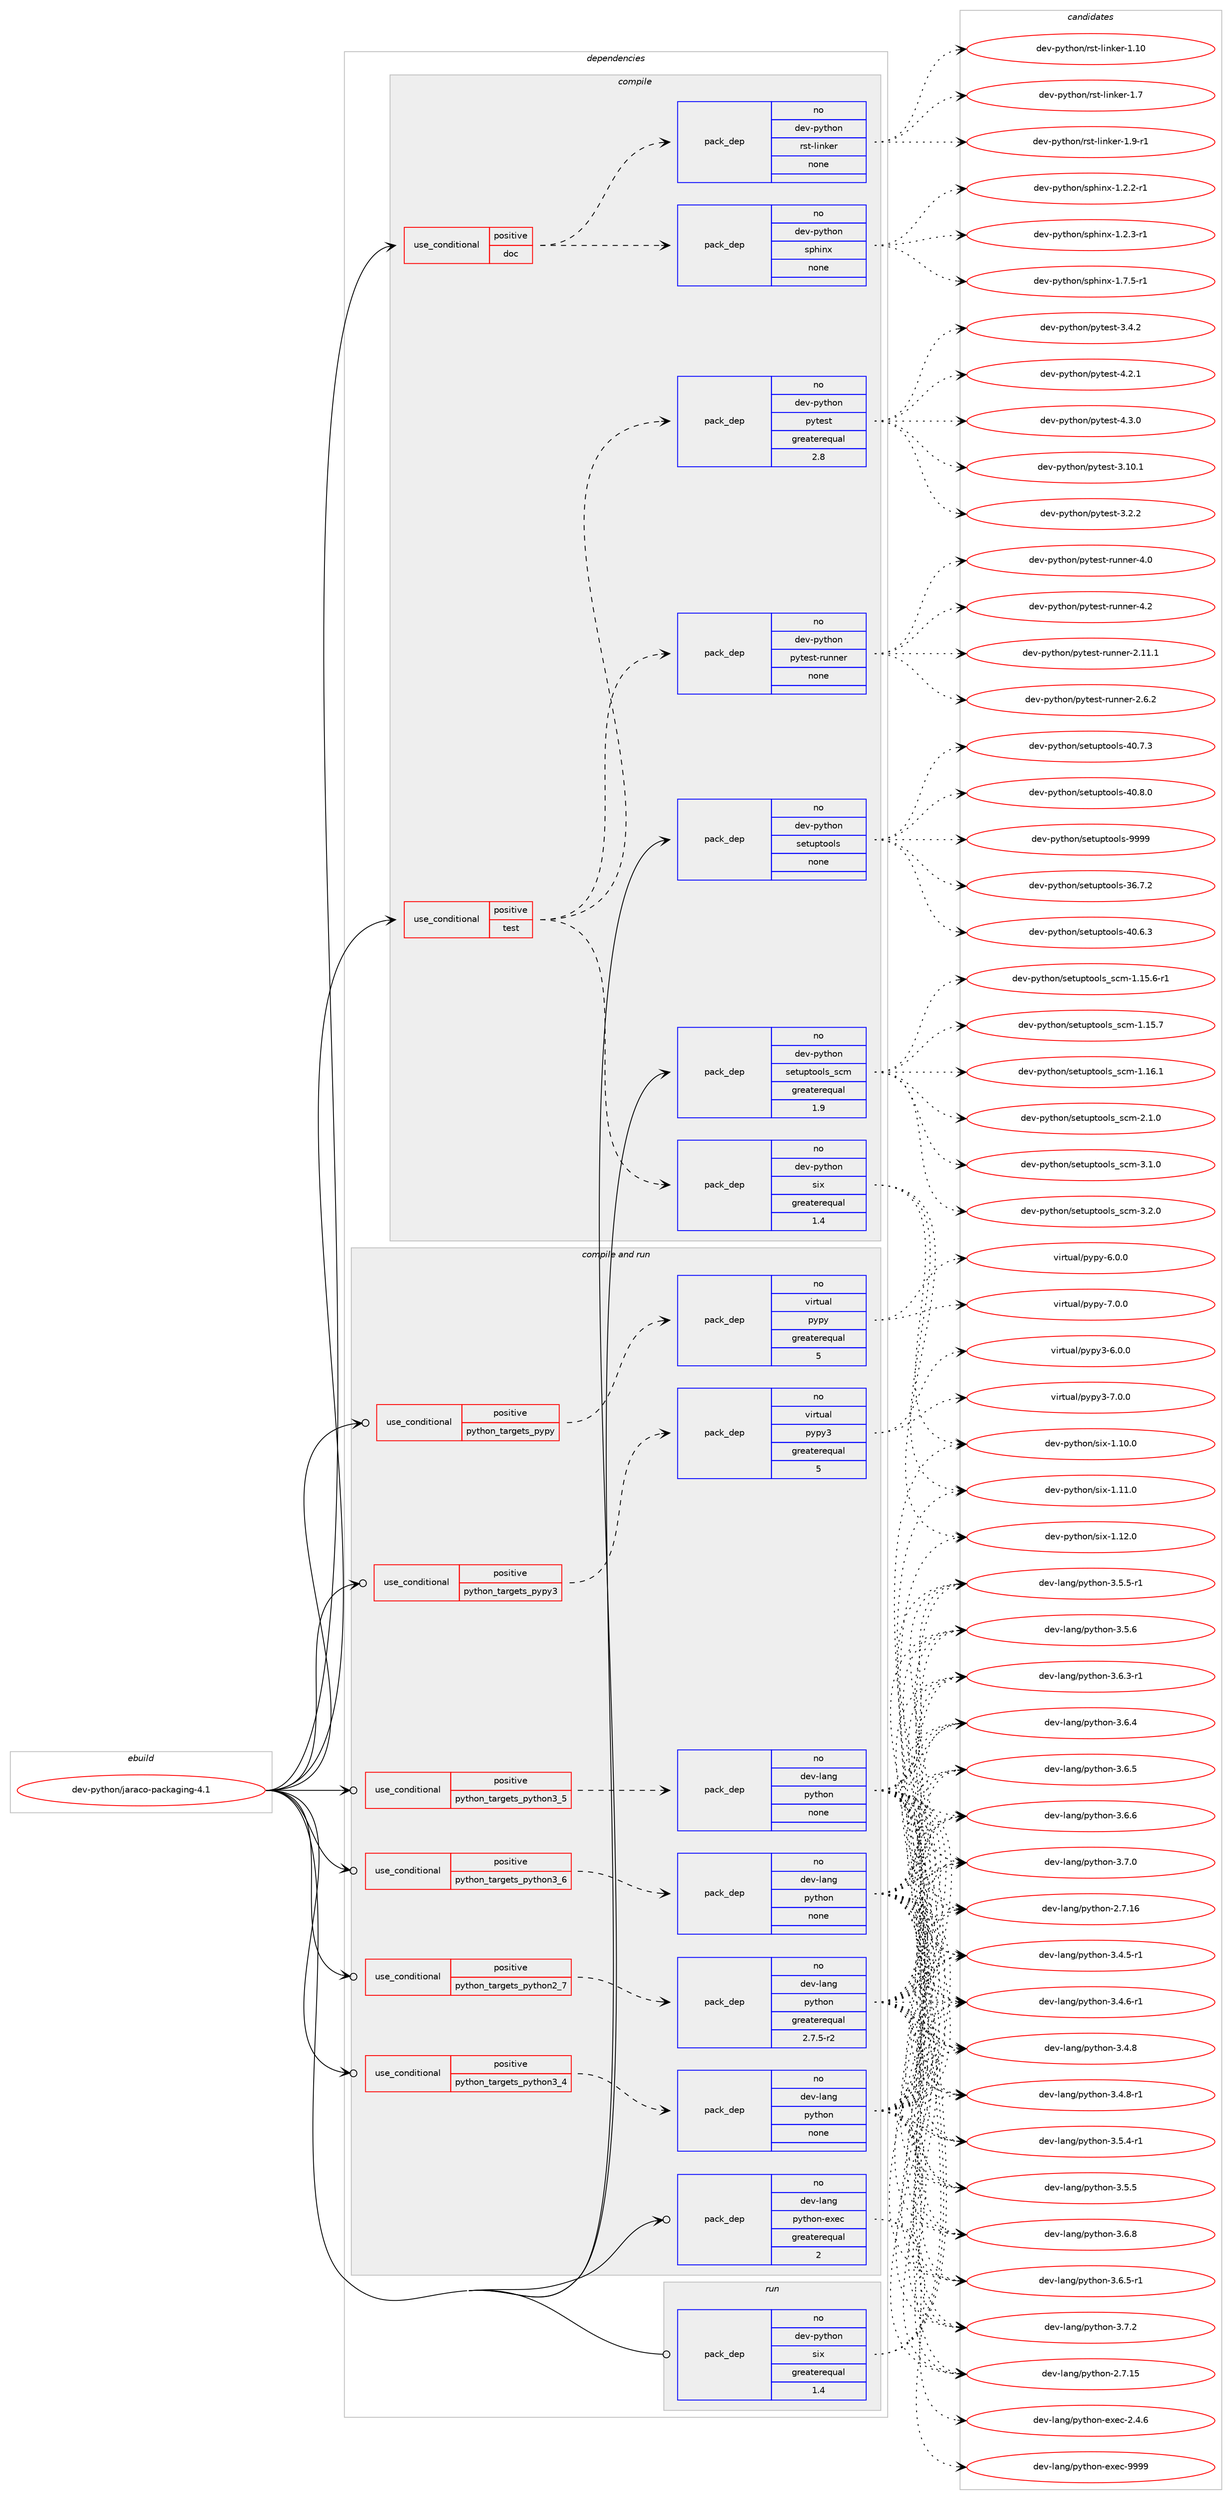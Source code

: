 digraph prolog {

# *************
# Graph options
# *************

newrank=true;
concentrate=true;
compound=true;
graph [rankdir=LR,fontname=Helvetica,fontsize=10,ranksep=1.5];#, ranksep=2.5, nodesep=0.2];
edge  [arrowhead=vee];
node  [fontname=Helvetica,fontsize=10];

# **********
# The ebuild
# **********

subgraph cluster_leftcol {
color=gray;
rank=same;
label=<<i>ebuild</i>>;
id [label="dev-python/jaraco-packaging-4.1", color=red, width=4, href="../dev-python/jaraco-packaging-4.1.svg"];
}

# ****************
# The dependencies
# ****************

subgraph cluster_midcol {
color=gray;
label=<<i>dependencies</i>>;
subgraph cluster_compile {
fillcolor="#eeeeee";
style=filled;
label=<<i>compile</i>>;
subgraph cond376150 {
dependency1414952 [label=<<TABLE BORDER="0" CELLBORDER="1" CELLSPACING="0" CELLPADDING="4"><TR><TD ROWSPAN="3" CELLPADDING="10">use_conditional</TD></TR><TR><TD>positive</TD></TR><TR><TD>doc</TD></TR></TABLE>>, shape=none, color=red];
subgraph pack1015533 {
dependency1414953 [label=<<TABLE BORDER="0" CELLBORDER="1" CELLSPACING="0" CELLPADDING="4" WIDTH="220"><TR><TD ROWSPAN="6" CELLPADDING="30">pack_dep</TD></TR><TR><TD WIDTH="110">no</TD></TR><TR><TD>dev-python</TD></TR><TR><TD>rst-linker</TD></TR><TR><TD>none</TD></TR><TR><TD></TD></TR></TABLE>>, shape=none, color=blue];
}
dependency1414952:e -> dependency1414953:w [weight=20,style="dashed",arrowhead="vee"];
subgraph pack1015534 {
dependency1414954 [label=<<TABLE BORDER="0" CELLBORDER="1" CELLSPACING="0" CELLPADDING="4" WIDTH="220"><TR><TD ROWSPAN="6" CELLPADDING="30">pack_dep</TD></TR><TR><TD WIDTH="110">no</TD></TR><TR><TD>dev-python</TD></TR><TR><TD>sphinx</TD></TR><TR><TD>none</TD></TR><TR><TD></TD></TR></TABLE>>, shape=none, color=blue];
}
dependency1414952:e -> dependency1414954:w [weight=20,style="dashed",arrowhead="vee"];
}
id:e -> dependency1414952:w [weight=20,style="solid",arrowhead="vee"];
subgraph cond376151 {
dependency1414955 [label=<<TABLE BORDER="0" CELLBORDER="1" CELLSPACING="0" CELLPADDING="4"><TR><TD ROWSPAN="3" CELLPADDING="10">use_conditional</TD></TR><TR><TD>positive</TD></TR><TR><TD>test</TD></TR></TABLE>>, shape=none, color=red];
subgraph pack1015535 {
dependency1414956 [label=<<TABLE BORDER="0" CELLBORDER="1" CELLSPACING="0" CELLPADDING="4" WIDTH="220"><TR><TD ROWSPAN="6" CELLPADDING="30">pack_dep</TD></TR><TR><TD WIDTH="110">no</TD></TR><TR><TD>dev-python</TD></TR><TR><TD>six</TD></TR><TR><TD>greaterequal</TD></TR><TR><TD>1.4</TD></TR></TABLE>>, shape=none, color=blue];
}
dependency1414955:e -> dependency1414956:w [weight=20,style="dashed",arrowhead="vee"];
subgraph pack1015536 {
dependency1414957 [label=<<TABLE BORDER="0" CELLBORDER="1" CELLSPACING="0" CELLPADDING="4" WIDTH="220"><TR><TD ROWSPAN="6" CELLPADDING="30">pack_dep</TD></TR><TR><TD WIDTH="110">no</TD></TR><TR><TD>dev-python</TD></TR><TR><TD>pytest</TD></TR><TR><TD>greaterequal</TD></TR><TR><TD>2.8</TD></TR></TABLE>>, shape=none, color=blue];
}
dependency1414955:e -> dependency1414957:w [weight=20,style="dashed",arrowhead="vee"];
subgraph pack1015537 {
dependency1414958 [label=<<TABLE BORDER="0" CELLBORDER="1" CELLSPACING="0" CELLPADDING="4" WIDTH="220"><TR><TD ROWSPAN="6" CELLPADDING="30">pack_dep</TD></TR><TR><TD WIDTH="110">no</TD></TR><TR><TD>dev-python</TD></TR><TR><TD>pytest-runner</TD></TR><TR><TD>none</TD></TR><TR><TD></TD></TR></TABLE>>, shape=none, color=blue];
}
dependency1414955:e -> dependency1414958:w [weight=20,style="dashed",arrowhead="vee"];
}
id:e -> dependency1414955:w [weight=20,style="solid",arrowhead="vee"];
subgraph pack1015538 {
dependency1414959 [label=<<TABLE BORDER="0" CELLBORDER="1" CELLSPACING="0" CELLPADDING="4" WIDTH="220"><TR><TD ROWSPAN="6" CELLPADDING="30">pack_dep</TD></TR><TR><TD WIDTH="110">no</TD></TR><TR><TD>dev-python</TD></TR><TR><TD>setuptools</TD></TR><TR><TD>none</TD></TR><TR><TD></TD></TR></TABLE>>, shape=none, color=blue];
}
id:e -> dependency1414959:w [weight=20,style="solid",arrowhead="vee"];
subgraph pack1015539 {
dependency1414960 [label=<<TABLE BORDER="0" CELLBORDER="1" CELLSPACING="0" CELLPADDING="4" WIDTH="220"><TR><TD ROWSPAN="6" CELLPADDING="30">pack_dep</TD></TR><TR><TD WIDTH="110">no</TD></TR><TR><TD>dev-python</TD></TR><TR><TD>setuptools_scm</TD></TR><TR><TD>greaterequal</TD></TR><TR><TD>1.9</TD></TR></TABLE>>, shape=none, color=blue];
}
id:e -> dependency1414960:w [weight=20,style="solid",arrowhead="vee"];
}
subgraph cluster_compileandrun {
fillcolor="#eeeeee";
style=filled;
label=<<i>compile and run</i>>;
subgraph cond376152 {
dependency1414961 [label=<<TABLE BORDER="0" CELLBORDER="1" CELLSPACING="0" CELLPADDING="4"><TR><TD ROWSPAN="3" CELLPADDING="10">use_conditional</TD></TR><TR><TD>positive</TD></TR><TR><TD>python_targets_pypy</TD></TR></TABLE>>, shape=none, color=red];
subgraph pack1015540 {
dependency1414962 [label=<<TABLE BORDER="0" CELLBORDER="1" CELLSPACING="0" CELLPADDING="4" WIDTH="220"><TR><TD ROWSPAN="6" CELLPADDING="30">pack_dep</TD></TR><TR><TD WIDTH="110">no</TD></TR><TR><TD>virtual</TD></TR><TR><TD>pypy</TD></TR><TR><TD>greaterequal</TD></TR><TR><TD>5</TD></TR></TABLE>>, shape=none, color=blue];
}
dependency1414961:e -> dependency1414962:w [weight=20,style="dashed",arrowhead="vee"];
}
id:e -> dependency1414961:w [weight=20,style="solid",arrowhead="odotvee"];
subgraph cond376153 {
dependency1414963 [label=<<TABLE BORDER="0" CELLBORDER="1" CELLSPACING="0" CELLPADDING="4"><TR><TD ROWSPAN="3" CELLPADDING="10">use_conditional</TD></TR><TR><TD>positive</TD></TR><TR><TD>python_targets_pypy3</TD></TR></TABLE>>, shape=none, color=red];
subgraph pack1015541 {
dependency1414964 [label=<<TABLE BORDER="0" CELLBORDER="1" CELLSPACING="0" CELLPADDING="4" WIDTH="220"><TR><TD ROWSPAN="6" CELLPADDING="30">pack_dep</TD></TR><TR><TD WIDTH="110">no</TD></TR><TR><TD>virtual</TD></TR><TR><TD>pypy3</TD></TR><TR><TD>greaterequal</TD></TR><TR><TD>5</TD></TR></TABLE>>, shape=none, color=blue];
}
dependency1414963:e -> dependency1414964:w [weight=20,style="dashed",arrowhead="vee"];
}
id:e -> dependency1414963:w [weight=20,style="solid",arrowhead="odotvee"];
subgraph cond376154 {
dependency1414965 [label=<<TABLE BORDER="0" CELLBORDER="1" CELLSPACING="0" CELLPADDING="4"><TR><TD ROWSPAN="3" CELLPADDING="10">use_conditional</TD></TR><TR><TD>positive</TD></TR><TR><TD>python_targets_python2_7</TD></TR></TABLE>>, shape=none, color=red];
subgraph pack1015542 {
dependency1414966 [label=<<TABLE BORDER="0" CELLBORDER="1" CELLSPACING="0" CELLPADDING="4" WIDTH="220"><TR><TD ROWSPAN="6" CELLPADDING="30">pack_dep</TD></TR><TR><TD WIDTH="110">no</TD></TR><TR><TD>dev-lang</TD></TR><TR><TD>python</TD></TR><TR><TD>greaterequal</TD></TR><TR><TD>2.7.5-r2</TD></TR></TABLE>>, shape=none, color=blue];
}
dependency1414965:e -> dependency1414966:w [weight=20,style="dashed",arrowhead="vee"];
}
id:e -> dependency1414965:w [weight=20,style="solid",arrowhead="odotvee"];
subgraph cond376155 {
dependency1414967 [label=<<TABLE BORDER="0" CELLBORDER="1" CELLSPACING="0" CELLPADDING="4"><TR><TD ROWSPAN="3" CELLPADDING="10">use_conditional</TD></TR><TR><TD>positive</TD></TR><TR><TD>python_targets_python3_4</TD></TR></TABLE>>, shape=none, color=red];
subgraph pack1015543 {
dependency1414968 [label=<<TABLE BORDER="0" CELLBORDER="1" CELLSPACING="0" CELLPADDING="4" WIDTH="220"><TR><TD ROWSPAN="6" CELLPADDING="30">pack_dep</TD></TR><TR><TD WIDTH="110">no</TD></TR><TR><TD>dev-lang</TD></TR><TR><TD>python</TD></TR><TR><TD>none</TD></TR><TR><TD></TD></TR></TABLE>>, shape=none, color=blue];
}
dependency1414967:e -> dependency1414968:w [weight=20,style="dashed",arrowhead="vee"];
}
id:e -> dependency1414967:w [weight=20,style="solid",arrowhead="odotvee"];
subgraph cond376156 {
dependency1414969 [label=<<TABLE BORDER="0" CELLBORDER="1" CELLSPACING="0" CELLPADDING="4"><TR><TD ROWSPAN="3" CELLPADDING="10">use_conditional</TD></TR><TR><TD>positive</TD></TR><TR><TD>python_targets_python3_5</TD></TR></TABLE>>, shape=none, color=red];
subgraph pack1015544 {
dependency1414970 [label=<<TABLE BORDER="0" CELLBORDER="1" CELLSPACING="0" CELLPADDING="4" WIDTH="220"><TR><TD ROWSPAN="6" CELLPADDING="30">pack_dep</TD></TR><TR><TD WIDTH="110">no</TD></TR><TR><TD>dev-lang</TD></TR><TR><TD>python</TD></TR><TR><TD>none</TD></TR><TR><TD></TD></TR></TABLE>>, shape=none, color=blue];
}
dependency1414969:e -> dependency1414970:w [weight=20,style="dashed",arrowhead="vee"];
}
id:e -> dependency1414969:w [weight=20,style="solid",arrowhead="odotvee"];
subgraph cond376157 {
dependency1414971 [label=<<TABLE BORDER="0" CELLBORDER="1" CELLSPACING="0" CELLPADDING="4"><TR><TD ROWSPAN="3" CELLPADDING="10">use_conditional</TD></TR><TR><TD>positive</TD></TR><TR><TD>python_targets_python3_6</TD></TR></TABLE>>, shape=none, color=red];
subgraph pack1015545 {
dependency1414972 [label=<<TABLE BORDER="0" CELLBORDER="1" CELLSPACING="0" CELLPADDING="4" WIDTH="220"><TR><TD ROWSPAN="6" CELLPADDING="30">pack_dep</TD></TR><TR><TD WIDTH="110">no</TD></TR><TR><TD>dev-lang</TD></TR><TR><TD>python</TD></TR><TR><TD>none</TD></TR><TR><TD></TD></TR></TABLE>>, shape=none, color=blue];
}
dependency1414971:e -> dependency1414972:w [weight=20,style="dashed",arrowhead="vee"];
}
id:e -> dependency1414971:w [weight=20,style="solid",arrowhead="odotvee"];
subgraph pack1015546 {
dependency1414973 [label=<<TABLE BORDER="0" CELLBORDER="1" CELLSPACING="0" CELLPADDING="4" WIDTH="220"><TR><TD ROWSPAN="6" CELLPADDING="30">pack_dep</TD></TR><TR><TD WIDTH="110">no</TD></TR><TR><TD>dev-lang</TD></TR><TR><TD>python-exec</TD></TR><TR><TD>greaterequal</TD></TR><TR><TD>2</TD></TR></TABLE>>, shape=none, color=blue];
}
id:e -> dependency1414973:w [weight=20,style="solid",arrowhead="odotvee"];
}
subgraph cluster_run {
fillcolor="#eeeeee";
style=filled;
label=<<i>run</i>>;
subgraph pack1015547 {
dependency1414974 [label=<<TABLE BORDER="0" CELLBORDER="1" CELLSPACING="0" CELLPADDING="4" WIDTH="220"><TR><TD ROWSPAN="6" CELLPADDING="30">pack_dep</TD></TR><TR><TD WIDTH="110">no</TD></TR><TR><TD>dev-python</TD></TR><TR><TD>six</TD></TR><TR><TD>greaterequal</TD></TR><TR><TD>1.4</TD></TR></TABLE>>, shape=none, color=blue];
}
id:e -> dependency1414974:w [weight=20,style="solid",arrowhead="odot"];
}
}

# **************
# The candidates
# **************

subgraph cluster_choices {
rank=same;
color=gray;
label=<<i>candidates</i>>;

subgraph choice1015533 {
color=black;
nodesep=1;
choice1001011184511212111610411111047114115116451081051101071011144549464948 [label="dev-python/rst-linker-1.10", color=red, width=4,href="../dev-python/rst-linker-1.10.svg"];
choice10010111845112121116104111110471141151164510810511010710111445494655 [label="dev-python/rst-linker-1.7", color=red, width=4,href="../dev-python/rst-linker-1.7.svg"];
choice100101118451121211161041111104711411511645108105110107101114454946574511449 [label="dev-python/rst-linker-1.9-r1", color=red, width=4,href="../dev-python/rst-linker-1.9-r1.svg"];
dependency1414953:e -> choice1001011184511212111610411111047114115116451081051101071011144549464948:w [style=dotted,weight="100"];
dependency1414953:e -> choice10010111845112121116104111110471141151164510810511010710111445494655:w [style=dotted,weight="100"];
dependency1414953:e -> choice100101118451121211161041111104711411511645108105110107101114454946574511449:w [style=dotted,weight="100"];
}
subgraph choice1015534 {
color=black;
nodesep=1;
choice10010111845112121116104111110471151121041051101204549465046504511449 [label="dev-python/sphinx-1.2.2-r1", color=red, width=4,href="../dev-python/sphinx-1.2.2-r1.svg"];
choice10010111845112121116104111110471151121041051101204549465046514511449 [label="dev-python/sphinx-1.2.3-r1", color=red, width=4,href="../dev-python/sphinx-1.2.3-r1.svg"];
choice10010111845112121116104111110471151121041051101204549465546534511449 [label="dev-python/sphinx-1.7.5-r1", color=red, width=4,href="../dev-python/sphinx-1.7.5-r1.svg"];
dependency1414954:e -> choice10010111845112121116104111110471151121041051101204549465046504511449:w [style=dotted,weight="100"];
dependency1414954:e -> choice10010111845112121116104111110471151121041051101204549465046514511449:w [style=dotted,weight="100"];
dependency1414954:e -> choice10010111845112121116104111110471151121041051101204549465546534511449:w [style=dotted,weight="100"];
}
subgraph choice1015535 {
color=black;
nodesep=1;
choice100101118451121211161041111104711510512045494649484648 [label="dev-python/six-1.10.0", color=red, width=4,href="../dev-python/six-1.10.0.svg"];
choice100101118451121211161041111104711510512045494649494648 [label="dev-python/six-1.11.0", color=red, width=4,href="../dev-python/six-1.11.0.svg"];
choice100101118451121211161041111104711510512045494649504648 [label="dev-python/six-1.12.0", color=red, width=4,href="../dev-python/six-1.12.0.svg"];
dependency1414956:e -> choice100101118451121211161041111104711510512045494649484648:w [style=dotted,weight="100"];
dependency1414956:e -> choice100101118451121211161041111104711510512045494649494648:w [style=dotted,weight="100"];
dependency1414956:e -> choice100101118451121211161041111104711510512045494649504648:w [style=dotted,weight="100"];
}
subgraph choice1015536 {
color=black;
nodesep=1;
choice100101118451121211161041111104711212111610111511645514649484649 [label="dev-python/pytest-3.10.1", color=red, width=4,href="../dev-python/pytest-3.10.1.svg"];
choice1001011184511212111610411111047112121116101115116455146504650 [label="dev-python/pytest-3.2.2", color=red, width=4,href="../dev-python/pytest-3.2.2.svg"];
choice1001011184511212111610411111047112121116101115116455146524650 [label="dev-python/pytest-3.4.2", color=red, width=4,href="../dev-python/pytest-3.4.2.svg"];
choice1001011184511212111610411111047112121116101115116455246504649 [label="dev-python/pytest-4.2.1", color=red, width=4,href="../dev-python/pytest-4.2.1.svg"];
choice1001011184511212111610411111047112121116101115116455246514648 [label="dev-python/pytest-4.3.0", color=red, width=4,href="../dev-python/pytest-4.3.0.svg"];
dependency1414957:e -> choice100101118451121211161041111104711212111610111511645514649484649:w [style=dotted,weight="100"];
dependency1414957:e -> choice1001011184511212111610411111047112121116101115116455146504650:w [style=dotted,weight="100"];
dependency1414957:e -> choice1001011184511212111610411111047112121116101115116455146524650:w [style=dotted,weight="100"];
dependency1414957:e -> choice1001011184511212111610411111047112121116101115116455246504649:w [style=dotted,weight="100"];
dependency1414957:e -> choice1001011184511212111610411111047112121116101115116455246514648:w [style=dotted,weight="100"];
}
subgraph choice1015537 {
color=black;
nodesep=1;
choice10010111845112121116104111110471121211161011151164511411711011010111445504649494649 [label="dev-python/pytest-runner-2.11.1", color=red, width=4,href="../dev-python/pytest-runner-2.11.1.svg"];
choice100101118451121211161041111104711212111610111511645114117110110101114455046544650 [label="dev-python/pytest-runner-2.6.2", color=red, width=4,href="../dev-python/pytest-runner-2.6.2.svg"];
choice10010111845112121116104111110471121211161011151164511411711011010111445524648 [label="dev-python/pytest-runner-4.0", color=red, width=4,href="../dev-python/pytest-runner-4.0.svg"];
choice10010111845112121116104111110471121211161011151164511411711011010111445524650 [label="dev-python/pytest-runner-4.2", color=red, width=4,href="../dev-python/pytest-runner-4.2.svg"];
dependency1414958:e -> choice10010111845112121116104111110471121211161011151164511411711011010111445504649494649:w [style=dotted,weight="100"];
dependency1414958:e -> choice100101118451121211161041111104711212111610111511645114117110110101114455046544650:w [style=dotted,weight="100"];
dependency1414958:e -> choice10010111845112121116104111110471121211161011151164511411711011010111445524648:w [style=dotted,weight="100"];
dependency1414958:e -> choice10010111845112121116104111110471121211161011151164511411711011010111445524650:w [style=dotted,weight="100"];
}
subgraph choice1015538 {
color=black;
nodesep=1;
choice100101118451121211161041111104711510111611711211611111110811545515446554650 [label="dev-python/setuptools-36.7.2", color=red, width=4,href="../dev-python/setuptools-36.7.2.svg"];
choice100101118451121211161041111104711510111611711211611111110811545524846544651 [label="dev-python/setuptools-40.6.3", color=red, width=4,href="../dev-python/setuptools-40.6.3.svg"];
choice100101118451121211161041111104711510111611711211611111110811545524846554651 [label="dev-python/setuptools-40.7.3", color=red, width=4,href="../dev-python/setuptools-40.7.3.svg"];
choice100101118451121211161041111104711510111611711211611111110811545524846564648 [label="dev-python/setuptools-40.8.0", color=red, width=4,href="../dev-python/setuptools-40.8.0.svg"];
choice10010111845112121116104111110471151011161171121161111111081154557575757 [label="dev-python/setuptools-9999", color=red, width=4,href="../dev-python/setuptools-9999.svg"];
dependency1414959:e -> choice100101118451121211161041111104711510111611711211611111110811545515446554650:w [style=dotted,weight="100"];
dependency1414959:e -> choice100101118451121211161041111104711510111611711211611111110811545524846544651:w [style=dotted,weight="100"];
dependency1414959:e -> choice100101118451121211161041111104711510111611711211611111110811545524846554651:w [style=dotted,weight="100"];
dependency1414959:e -> choice100101118451121211161041111104711510111611711211611111110811545524846564648:w [style=dotted,weight="100"];
dependency1414959:e -> choice10010111845112121116104111110471151011161171121161111111081154557575757:w [style=dotted,weight="100"];
}
subgraph choice1015539 {
color=black;
nodesep=1;
choice10010111845112121116104111110471151011161171121161111111081159511599109454946495346544511449 [label="dev-python/setuptools_scm-1.15.6-r1", color=red, width=4,href="../dev-python/setuptools_scm-1.15.6-r1.svg"];
choice1001011184511212111610411111047115101116117112116111111108115951159910945494649534655 [label="dev-python/setuptools_scm-1.15.7", color=red, width=4,href="../dev-python/setuptools_scm-1.15.7.svg"];
choice1001011184511212111610411111047115101116117112116111111108115951159910945494649544649 [label="dev-python/setuptools_scm-1.16.1", color=red, width=4,href="../dev-python/setuptools_scm-1.16.1.svg"];
choice10010111845112121116104111110471151011161171121161111111081159511599109455046494648 [label="dev-python/setuptools_scm-2.1.0", color=red, width=4,href="../dev-python/setuptools_scm-2.1.0.svg"];
choice10010111845112121116104111110471151011161171121161111111081159511599109455146494648 [label="dev-python/setuptools_scm-3.1.0", color=red, width=4,href="../dev-python/setuptools_scm-3.1.0.svg"];
choice10010111845112121116104111110471151011161171121161111111081159511599109455146504648 [label="dev-python/setuptools_scm-3.2.0", color=red, width=4,href="../dev-python/setuptools_scm-3.2.0.svg"];
dependency1414960:e -> choice10010111845112121116104111110471151011161171121161111111081159511599109454946495346544511449:w [style=dotted,weight="100"];
dependency1414960:e -> choice1001011184511212111610411111047115101116117112116111111108115951159910945494649534655:w [style=dotted,weight="100"];
dependency1414960:e -> choice1001011184511212111610411111047115101116117112116111111108115951159910945494649544649:w [style=dotted,weight="100"];
dependency1414960:e -> choice10010111845112121116104111110471151011161171121161111111081159511599109455046494648:w [style=dotted,weight="100"];
dependency1414960:e -> choice10010111845112121116104111110471151011161171121161111111081159511599109455146494648:w [style=dotted,weight="100"];
dependency1414960:e -> choice10010111845112121116104111110471151011161171121161111111081159511599109455146504648:w [style=dotted,weight="100"];
}
subgraph choice1015540 {
color=black;
nodesep=1;
choice1181051141161179710847112121112121455446484648 [label="virtual/pypy-6.0.0", color=red, width=4,href="../virtual/pypy-6.0.0.svg"];
choice1181051141161179710847112121112121455546484648 [label="virtual/pypy-7.0.0", color=red, width=4,href="../virtual/pypy-7.0.0.svg"];
dependency1414962:e -> choice1181051141161179710847112121112121455446484648:w [style=dotted,weight="100"];
dependency1414962:e -> choice1181051141161179710847112121112121455546484648:w [style=dotted,weight="100"];
}
subgraph choice1015541 {
color=black;
nodesep=1;
choice118105114116117971084711212111212151455446484648 [label="virtual/pypy3-6.0.0", color=red, width=4,href="../virtual/pypy3-6.0.0.svg"];
choice118105114116117971084711212111212151455546484648 [label="virtual/pypy3-7.0.0", color=red, width=4,href="../virtual/pypy3-7.0.0.svg"];
dependency1414964:e -> choice118105114116117971084711212111212151455446484648:w [style=dotted,weight="100"];
dependency1414964:e -> choice118105114116117971084711212111212151455546484648:w [style=dotted,weight="100"];
}
subgraph choice1015542 {
color=black;
nodesep=1;
choice10010111845108971101034711212111610411111045504655464953 [label="dev-lang/python-2.7.15", color=red, width=4,href="../dev-lang/python-2.7.15.svg"];
choice10010111845108971101034711212111610411111045504655464954 [label="dev-lang/python-2.7.16", color=red, width=4,href="../dev-lang/python-2.7.16.svg"];
choice1001011184510897110103471121211161041111104551465246534511449 [label="dev-lang/python-3.4.5-r1", color=red, width=4,href="../dev-lang/python-3.4.5-r1.svg"];
choice1001011184510897110103471121211161041111104551465246544511449 [label="dev-lang/python-3.4.6-r1", color=red, width=4,href="../dev-lang/python-3.4.6-r1.svg"];
choice100101118451089711010347112121116104111110455146524656 [label="dev-lang/python-3.4.8", color=red, width=4,href="../dev-lang/python-3.4.8.svg"];
choice1001011184510897110103471121211161041111104551465246564511449 [label="dev-lang/python-3.4.8-r1", color=red, width=4,href="../dev-lang/python-3.4.8-r1.svg"];
choice1001011184510897110103471121211161041111104551465346524511449 [label="dev-lang/python-3.5.4-r1", color=red, width=4,href="../dev-lang/python-3.5.4-r1.svg"];
choice100101118451089711010347112121116104111110455146534653 [label="dev-lang/python-3.5.5", color=red, width=4,href="../dev-lang/python-3.5.5.svg"];
choice1001011184510897110103471121211161041111104551465346534511449 [label="dev-lang/python-3.5.5-r1", color=red, width=4,href="../dev-lang/python-3.5.5-r1.svg"];
choice100101118451089711010347112121116104111110455146534654 [label="dev-lang/python-3.5.6", color=red, width=4,href="../dev-lang/python-3.5.6.svg"];
choice1001011184510897110103471121211161041111104551465446514511449 [label="dev-lang/python-3.6.3-r1", color=red, width=4,href="../dev-lang/python-3.6.3-r1.svg"];
choice100101118451089711010347112121116104111110455146544652 [label="dev-lang/python-3.6.4", color=red, width=4,href="../dev-lang/python-3.6.4.svg"];
choice100101118451089711010347112121116104111110455146544653 [label="dev-lang/python-3.6.5", color=red, width=4,href="../dev-lang/python-3.6.5.svg"];
choice1001011184510897110103471121211161041111104551465446534511449 [label="dev-lang/python-3.6.5-r1", color=red, width=4,href="../dev-lang/python-3.6.5-r1.svg"];
choice100101118451089711010347112121116104111110455146544654 [label="dev-lang/python-3.6.6", color=red, width=4,href="../dev-lang/python-3.6.6.svg"];
choice100101118451089711010347112121116104111110455146544656 [label="dev-lang/python-3.6.8", color=red, width=4,href="../dev-lang/python-3.6.8.svg"];
choice100101118451089711010347112121116104111110455146554648 [label="dev-lang/python-3.7.0", color=red, width=4,href="../dev-lang/python-3.7.0.svg"];
choice100101118451089711010347112121116104111110455146554650 [label="dev-lang/python-3.7.2", color=red, width=4,href="../dev-lang/python-3.7.2.svg"];
dependency1414966:e -> choice10010111845108971101034711212111610411111045504655464953:w [style=dotted,weight="100"];
dependency1414966:e -> choice10010111845108971101034711212111610411111045504655464954:w [style=dotted,weight="100"];
dependency1414966:e -> choice1001011184510897110103471121211161041111104551465246534511449:w [style=dotted,weight="100"];
dependency1414966:e -> choice1001011184510897110103471121211161041111104551465246544511449:w [style=dotted,weight="100"];
dependency1414966:e -> choice100101118451089711010347112121116104111110455146524656:w [style=dotted,weight="100"];
dependency1414966:e -> choice1001011184510897110103471121211161041111104551465246564511449:w [style=dotted,weight="100"];
dependency1414966:e -> choice1001011184510897110103471121211161041111104551465346524511449:w [style=dotted,weight="100"];
dependency1414966:e -> choice100101118451089711010347112121116104111110455146534653:w [style=dotted,weight="100"];
dependency1414966:e -> choice1001011184510897110103471121211161041111104551465346534511449:w [style=dotted,weight="100"];
dependency1414966:e -> choice100101118451089711010347112121116104111110455146534654:w [style=dotted,weight="100"];
dependency1414966:e -> choice1001011184510897110103471121211161041111104551465446514511449:w [style=dotted,weight="100"];
dependency1414966:e -> choice100101118451089711010347112121116104111110455146544652:w [style=dotted,weight="100"];
dependency1414966:e -> choice100101118451089711010347112121116104111110455146544653:w [style=dotted,weight="100"];
dependency1414966:e -> choice1001011184510897110103471121211161041111104551465446534511449:w [style=dotted,weight="100"];
dependency1414966:e -> choice100101118451089711010347112121116104111110455146544654:w [style=dotted,weight="100"];
dependency1414966:e -> choice100101118451089711010347112121116104111110455146544656:w [style=dotted,weight="100"];
dependency1414966:e -> choice100101118451089711010347112121116104111110455146554648:w [style=dotted,weight="100"];
dependency1414966:e -> choice100101118451089711010347112121116104111110455146554650:w [style=dotted,weight="100"];
}
subgraph choice1015543 {
color=black;
nodesep=1;
choice10010111845108971101034711212111610411111045504655464953 [label="dev-lang/python-2.7.15", color=red, width=4,href="../dev-lang/python-2.7.15.svg"];
choice10010111845108971101034711212111610411111045504655464954 [label="dev-lang/python-2.7.16", color=red, width=4,href="../dev-lang/python-2.7.16.svg"];
choice1001011184510897110103471121211161041111104551465246534511449 [label="dev-lang/python-3.4.5-r1", color=red, width=4,href="../dev-lang/python-3.4.5-r1.svg"];
choice1001011184510897110103471121211161041111104551465246544511449 [label="dev-lang/python-3.4.6-r1", color=red, width=4,href="../dev-lang/python-3.4.6-r1.svg"];
choice100101118451089711010347112121116104111110455146524656 [label="dev-lang/python-3.4.8", color=red, width=4,href="../dev-lang/python-3.4.8.svg"];
choice1001011184510897110103471121211161041111104551465246564511449 [label="dev-lang/python-3.4.8-r1", color=red, width=4,href="../dev-lang/python-3.4.8-r1.svg"];
choice1001011184510897110103471121211161041111104551465346524511449 [label="dev-lang/python-3.5.4-r1", color=red, width=4,href="../dev-lang/python-3.5.4-r1.svg"];
choice100101118451089711010347112121116104111110455146534653 [label="dev-lang/python-3.5.5", color=red, width=4,href="../dev-lang/python-3.5.5.svg"];
choice1001011184510897110103471121211161041111104551465346534511449 [label="dev-lang/python-3.5.5-r1", color=red, width=4,href="../dev-lang/python-3.5.5-r1.svg"];
choice100101118451089711010347112121116104111110455146534654 [label="dev-lang/python-3.5.6", color=red, width=4,href="../dev-lang/python-3.5.6.svg"];
choice1001011184510897110103471121211161041111104551465446514511449 [label="dev-lang/python-3.6.3-r1", color=red, width=4,href="../dev-lang/python-3.6.3-r1.svg"];
choice100101118451089711010347112121116104111110455146544652 [label="dev-lang/python-3.6.4", color=red, width=4,href="../dev-lang/python-3.6.4.svg"];
choice100101118451089711010347112121116104111110455146544653 [label="dev-lang/python-3.6.5", color=red, width=4,href="../dev-lang/python-3.6.5.svg"];
choice1001011184510897110103471121211161041111104551465446534511449 [label="dev-lang/python-3.6.5-r1", color=red, width=4,href="../dev-lang/python-3.6.5-r1.svg"];
choice100101118451089711010347112121116104111110455146544654 [label="dev-lang/python-3.6.6", color=red, width=4,href="../dev-lang/python-3.6.6.svg"];
choice100101118451089711010347112121116104111110455146544656 [label="dev-lang/python-3.6.8", color=red, width=4,href="../dev-lang/python-3.6.8.svg"];
choice100101118451089711010347112121116104111110455146554648 [label="dev-lang/python-3.7.0", color=red, width=4,href="../dev-lang/python-3.7.0.svg"];
choice100101118451089711010347112121116104111110455146554650 [label="dev-lang/python-3.7.2", color=red, width=4,href="../dev-lang/python-3.7.2.svg"];
dependency1414968:e -> choice10010111845108971101034711212111610411111045504655464953:w [style=dotted,weight="100"];
dependency1414968:e -> choice10010111845108971101034711212111610411111045504655464954:w [style=dotted,weight="100"];
dependency1414968:e -> choice1001011184510897110103471121211161041111104551465246534511449:w [style=dotted,weight="100"];
dependency1414968:e -> choice1001011184510897110103471121211161041111104551465246544511449:w [style=dotted,weight="100"];
dependency1414968:e -> choice100101118451089711010347112121116104111110455146524656:w [style=dotted,weight="100"];
dependency1414968:e -> choice1001011184510897110103471121211161041111104551465246564511449:w [style=dotted,weight="100"];
dependency1414968:e -> choice1001011184510897110103471121211161041111104551465346524511449:w [style=dotted,weight="100"];
dependency1414968:e -> choice100101118451089711010347112121116104111110455146534653:w [style=dotted,weight="100"];
dependency1414968:e -> choice1001011184510897110103471121211161041111104551465346534511449:w [style=dotted,weight="100"];
dependency1414968:e -> choice100101118451089711010347112121116104111110455146534654:w [style=dotted,weight="100"];
dependency1414968:e -> choice1001011184510897110103471121211161041111104551465446514511449:w [style=dotted,weight="100"];
dependency1414968:e -> choice100101118451089711010347112121116104111110455146544652:w [style=dotted,weight="100"];
dependency1414968:e -> choice100101118451089711010347112121116104111110455146544653:w [style=dotted,weight="100"];
dependency1414968:e -> choice1001011184510897110103471121211161041111104551465446534511449:w [style=dotted,weight="100"];
dependency1414968:e -> choice100101118451089711010347112121116104111110455146544654:w [style=dotted,weight="100"];
dependency1414968:e -> choice100101118451089711010347112121116104111110455146544656:w [style=dotted,weight="100"];
dependency1414968:e -> choice100101118451089711010347112121116104111110455146554648:w [style=dotted,weight="100"];
dependency1414968:e -> choice100101118451089711010347112121116104111110455146554650:w [style=dotted,weight="100"];
}
subgraph choice1015544 {
color=black;
nodesep=1;
choice10010111845108971101034711212111610411111045504655464953 [label="dev-lang/python-2.7.15", color=red, width=4,href="../dev-lang/python-2.7.15.svg"];
choice10010111845108971101034711212111610411111045504655464954 [label="dev-lang/python-2.7.16", color=red, width=4,href="../dev-lang/python-2.7.16.svg"];
choice1001011184510897110103471121211161041111104551465246534511449 [label="dev-lang/python-3.4.5-r1", color=red, width=4,href="../dev-lang/python-3.4.5-r1.svg"];
choice1001011184510897110103471121211161041111104551465246544511449 [label="dev-lang/python-3.4.6-r1", color=red, width=4,href="../dev-lang/python-3.4.6-r1.svg"];
choice100101118451089711010347112121116104111110455146524656 [label="dev-lang/python-3.4.8", color=red, width=4,href="../dev-lang/python-3.4.8.svg"];
choice1001011184510897110103471121211161041111104551465246564511449 [label="dev-lang/python-3.4.8-r1", color=red, width=4,href="../dev-lang/python-3.4.8-r1.svg"];
choice1001011184510897110103471121211161041111104551465346524511449 [label="dev-lang/python-3.5.4-r1", color=red, width=4,href="../dev-lang/python-3.5.4-r1.svg"];
choice100101118451089711010347112121116104111110455146534653 [label="dev-lang/python-3.5.5", color=red, width=4,href="../dev-lang/python-3.5.5.svg"];
choice1001011184510897110103471121211161041111104551465346534511449 [label="dev-lang/python-3.5.5-r1", color=red, width=4,href="../dev-lang/python-3.5.5-r1.svg"];
choice100101118451089711010347112121116104111110455146534654 [label="dev-lang/python-3.5.6", color=red, width=4,href="../dev-lang/python-3.5.6.svg"];
choice1001011184510897110103471121211161041111104551465446514511449 [label="dev-lang/python-3.6.3-r1", color=red, width=4,href="../dev-lang/python-3.6.3-r1.svg"];
choice100101118451089711010347112121116104111110455146544652 [label="dev-lang/python-3.6.4", color=red, width=4,href="../dev-lang/python-3.6.4.svg"];
choice100101118451089711010347112121116104111110455146544653 [label="dev-lang/python-3.6.5", color=red, width=4,href="../dev-lang/python-3.6.5.svg"];
choice1001011184510897110103471121211161041111104551465446534511449 [label="dev-lang/python-3.6.5-r1", color=red, width=4,href="../dev-lang/python-3.6.5-r1.svg"];
choice100101118451089711010347112121116104111110455146544654 [label="dev-lang/python-3.6.6", color=red, width=4,href="../dev-lang/python-3.6.6.svg"];
choice100101118451089711010347112121116104111110455146544656 [label="dev-lang/python-3.6.8", color=red, width=4,href="../dev-lang/python-3.6.8.svg"];
choice100101118451089711010347112121116104111110455146554648 [label="dev-lang/python-3.7.0", color=red, width=4,href="../dev-lang/python-3.7.0.svg"];
choice100101118451089711010347112121116104111110455146554650 [label="dev-lang/python-3.7.2", color=red, width=4,href="../dev-lang/python-3.7.2.svg"];
dependency1414970:e -> choice10010111845108971101034711212111610411111045504655464953:w [style=dotted,weight="100"];
dependency1414970:e -> choice10010111845108971101034711212111610411111045504655464954:w [style=dotted,weight="100"];
dependency1414970:e -> choice1001011184510897110103471121211161041111104551465246534511449:w [style=dotted,weight="100"];
dependency1414970:e -> choice1001011184510897110103471121211161041111104551465246544511449:w [style=dotted,weight="100"];
dependency1414970:e -> choice100101118451089711010347112121116104111110455146524656:w [style=dotted,weight="100"];
dependency1414970:e -> choice1001011184510897110103471121211161041111104551465246564511449:w [style=dotted,weight="100"];
dependency1414970:e -> choice1001011184510897110103471121211161041111104551465346524511449:w [style=dotted,weight="100"];
dependency1414970:e -> choice100101118451089711010347112121116104111110455146534653:w [style=dotted,weight="100"];
dependency1414970:e -> choice1001011184510897110103471121211161041111104551465346534511449:w [style=dotted,weight="100"];
dependency1414970:e -> choice100101118451089711010347112121116104111110455146534654:w [style=dotted,weight="100"];
dependency1414970:e -> choice1001011184510897110103471121211161041111104551465446514511449:w [style=dotted,weight="100"];
dependency1414970:e -> choice100101118451089711010347112121116104111110455146544652:w [style=dotted,weight="100"];
dependency1414970:e -> choice100101118451089711010347112121116104111110455146544653:w [style=dotted,weight="100"];
dependency1414970:e -> choice1001011184510897110103471121211161041111104551465446534511449:w [style=dotted,weight="100"];
dependency1414970:e -> choice100101118451089711010347112121116104111110455146544654:w [style=dotted,weight="100"];
dependency1414970:e -> choice100101118451089711010347112121116104111110455146544656:w [style=dotted,weight="100"];
dependency1414970:e -> choice100101118451089711010347112121116104111110455146554648:w [style=dotted,weight="100"];
dependency1414970:e -> choice100101118451089711010347112121116104111110455146554650:w [style=dotted,weight="100"];
}
subgraph choice1015545 {
color=black;
nodesep=1;
choice10010111845108971101034711212111610411111045504655464953 [label="dev-lang/python-2.7.15", color=red, width=4,href="../dev-lang/python-2.7.15.svg"];
choice10010111845108971101034711212111610411111045504655464954 [label="dev-lang/python-2.7.16", color=red, width=4,href="../dev-lang/python-2.7.16.svg"];
choice1001011184510897110103471121211161041111104551465246534511449 [label="dev-lang/python-3.4.5-r1", color=red, width=4,href="../dev-lang/python-3.4.5-r1.svg"];
choice1001011184510897110103471121211161041111104551465246544511449 [label="dev-lang/python-3.4.6-r1", color=red, width=4,href="../dev-lang/python-3.4.6-r1.svg"];
choice100101118451089711010347112121116104111110455146524656 [label="dev-lang/python-3.4.8", color=red, width=4,href="../dev-lang/python-3.4.8.svg"];
choice1001011184510897110103471121211161041111104551465246564511449 [label="dev-lang/python-3.4.8-r1", color=red, width=4,href="../dev-lang/python-3.4.8-r1.svg"];
choice1001011184510897110103471121211161041111104551465346524511449 [label="dev-lang/python-3.5.4-r1", color=red, width=4,href="../dev-lang/python-3.5.4-r1.svg"];
choice100101118451089711010347112121116104111110455146534653 [label="dev-lang/python-3.5.5", color=red, width=4,href="../dev-lang/python-3.5.5.svg"];
choice1001011184510897110103471121211161041111104551465346534511449 [label="dev-lang/python-3.5.5-r1", color=red, width=4,href="../dev-lang/python-3.5.5-r1.svg"];
choice100101118451089711010347112121116104111110455146534654 [label="dev-lang/python-3.5.6", color=red, width=4,href="../dev-lang/python-3.5.6.svg"];
choice1001011184510897110103471121211161041111104551465446514511449 [label="dev-lang/python-3.6.3-r1", color=red, width=4,href="../dev-lang/python-3.6.3-r1.svg"];
choice100101118451089711010347112121116104111110455146544652 [label="dev-lang/python-3.6.4", color=red, width=4,href="../dev-lang/python-3.6.4.svg"];
choice100101118451089711010347112121116104111110455146544653 [label="dev-lang/python-3.6.5", color=red, width=4,href="../dev-lang/python-3.6.5.svg"];
choice1001011184510897110103471121211161041111104551465446534511449 [label="dev-lang/python-3.6.5-r1", color=red, width=4,href="../dev-lang/python-3.6.5-r1.svg"];
choice100101118451089711010347112121116104111110455146544654 [label="dev-lang/python-3.6.6", color=red, width=4,href="../dev-lang/python-3.6.6.svg"];
choice100101118451089711010347112121116104111110455146544656 [label="dev-lang/python-3.6.8", color=red, width=4,href="../dev-lang/python-3.6.8.svg"];
choice100101118451089711010347112121116104111110455146554648 [label="dev-lang/python-3.7.0", color=red, width=4,href="../dev-lang/python-3.7.0.svg"];
choice100101118451089711010347112121116104111110455146554650 [label="dev-lang/python-3.7.2", color=red, width=4,href="../dev-lang/python-3.7.2.svg"];
dependency1414972:e -> choice10010111845108971101034711212111610411111045504655464953:w [style=dotted,weight="100"];
dependency1414972:e -> choice10010111845108971101034711212111610411111045504655464954:w [style=dotted,weight="100"];
dependency1414972:e -> choice1001011184510897110103471121211161041111104551465246534511449:w [style=dotted,weight="100"];
dependency1414972:e -> choice1001011184510897110103471121211161041111104551465246544511449:w [style=dotted,weight="100"];
dependency1414972:e -> choice100101118451089711010347112121116104111110455146524656:w [style=dotted,weight="100"];
dependency1414972:e -> choice1001011184510897110103471121211161041111104551465246564511449:w [style=dotted,weight="100"];
dependency1414972:e -> choice1001011184510897110103471121211161041111104551465346524511449:w [style=dotted,weight="100"];
dependency1414972:e -> choice100101118451089711010347112121116104111110455146534653:w [style=dotted,weight="100"];
dependency1414972:e -> choice1001011184510897110103471121211161041111104551465346534511449:w [style=dotted,weight="100"];
dependency1414972:e -> choice100101118451089711010347112121116104111110455146534654:w [style=dotted,weight="100"];
dependency1414972:e -> choice1001011184510897110103471121211161041111104551465446514511449:w [style=dotted,weight="100"];
dependency1414972:e -> choice100101118451089711010347112121116104111110455146544652:w [style=dotted,weight="100"];
dependency1414972:e -> choice100101118451089711010347112121116104111110455146544653:w [style=dotted,weight="100"];
dependency1414972:e -> choice1001011184510897110103471121211161041111104551465446534511449:w [style=dotted,weight="100"];
dependency1414972:e -> choice100101118451089711010347112121116104111110455146544654:w [style=dotted,weight="100"];
dependency1414972:e -> choice100101118451089711010347112121116104111110455146544656:w [style=dotted,weight="100"];
dependency1414972:e -> choice100101118451089711010347112121116104111110455146554648:w [style=dotted,weight="100"];
dependency1414972:e -> choice100101118451089711010347112121116104111110455146554650:w [style=dotted,weight="100"];
}
subgraph choice1015546 {
color=black;
nodesep=1;
choice1001011184510897110103471121211161041111104510112010199455046524654 [label="dev-lang/python-exec-2.4.6", color=red, width=4,href="../dev-lang/python-exec-2.4.6.svg"];
choice10010111845108971101034711212111610411111045101120101994557575757 [label="dev-lang/python-exec-9999", color=red, width=4,href="../dev-lang/python-exec-9999.svg"];
dependency1414973:e -> choice1001011184510897110103471121211161041111104510112010199455046524654:w [style=dotted,weight="100"];
dependency1414973:e -> choice10010111845108971101034711212111610411111045101120101994557575757:w [style=dotted,weight="100"];
}
subgraph choice1015547 {
color=black;
nodesep=1;
choice100101118451121211161041111104711510512045494649484648 [label="dev-python/six-1.10.0", color=red, width=4,href="../dev-python/six-1.10.0.svg"];
choice100101118451121211161041111104711510512045494649494648 [label="dev-python/six-1.11.0", color=red, width=4,href="../dev-python/six-1.11.0.svg"];
choice100101118451121211161041111104711510512045494649504648 [label="dev-python/six-1.12.0", color=red, width=4,href="../dev-python/six-1.12.0.svg"];
dependency1414974:e -> choice100101118451121211161041111104711510512045494649484648:w [style=dotted,weight="100"];
dependency1414974:e -> choice100101118451121211161041111104711510512045494649494648:w [style=dotted,weight="100"];
dependency1414974:e -> choice100101118451121211161041111104711510512045494649504648:w [style=dotted,weight="100"];
}
}

}
